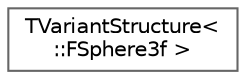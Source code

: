 digraph "Graphical Class Hierarchy"
{
 // INTERACTIVE_SVG=YES
 // LATEX_PDF_SIZE
  bgcolor="transparent";
  edge [fontname=Helvetica,fontsize=10,labelfontname=Helvetica,labelfontsize=10];
  node [fontname=Helvetica,fontsize=10,shape=box,height=0.2,width=0.4];
  rankdir="LR";
  Node0 [id="Node000000",label="TVariantStructure\<\l::FSphere3f \>",height=0.2,width=0.4,color="grey40", fillcolor="white", style="filled",URL="$d6/d81/structTVariantStructure_3_1_1FSphere3f_01_4.html",tooltip=" "];
}
